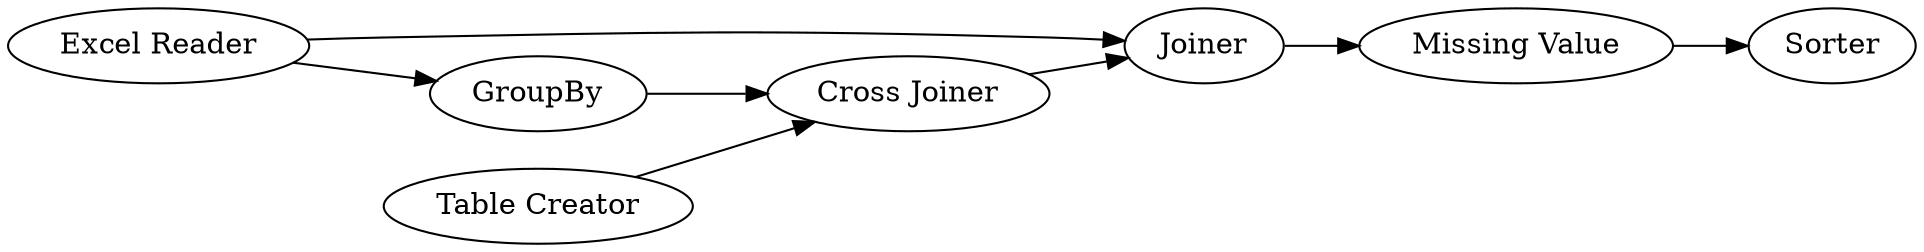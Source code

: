 digraph {
	"4619674032848314889_5" [label=Joiner]
	"4619674032848314889_6" [label="Missing Value"]
	"4619674032848314889_3" [label=GroupBy]
	"4619674032848314889_1" [label="Table Creator"]
	"4619674032848314889_4" [label="Cross Joiner"]
	"4619674032848314889_2" [label="Excel Reader"]
	"4619674032848314889_7" [label=Sorter]
	"4619674032848314889_4" -> "4619674032848314889_5"
	"4619674032848314889_5" -> "4619674032848314889_6"
	"4619674032848314889_6" -> "4619674032848314889_7"
	"4619674032848314889_1" -> "4619674032848314889_4"
	"4619674032848314889_2" -> "4619674032848314889_5"
	"4619674032848314889_2" -> "4619674032848314889_3"
	"4619674032848314889_3" -> "4619674032848314889_4"
	rankdir=LR
}
